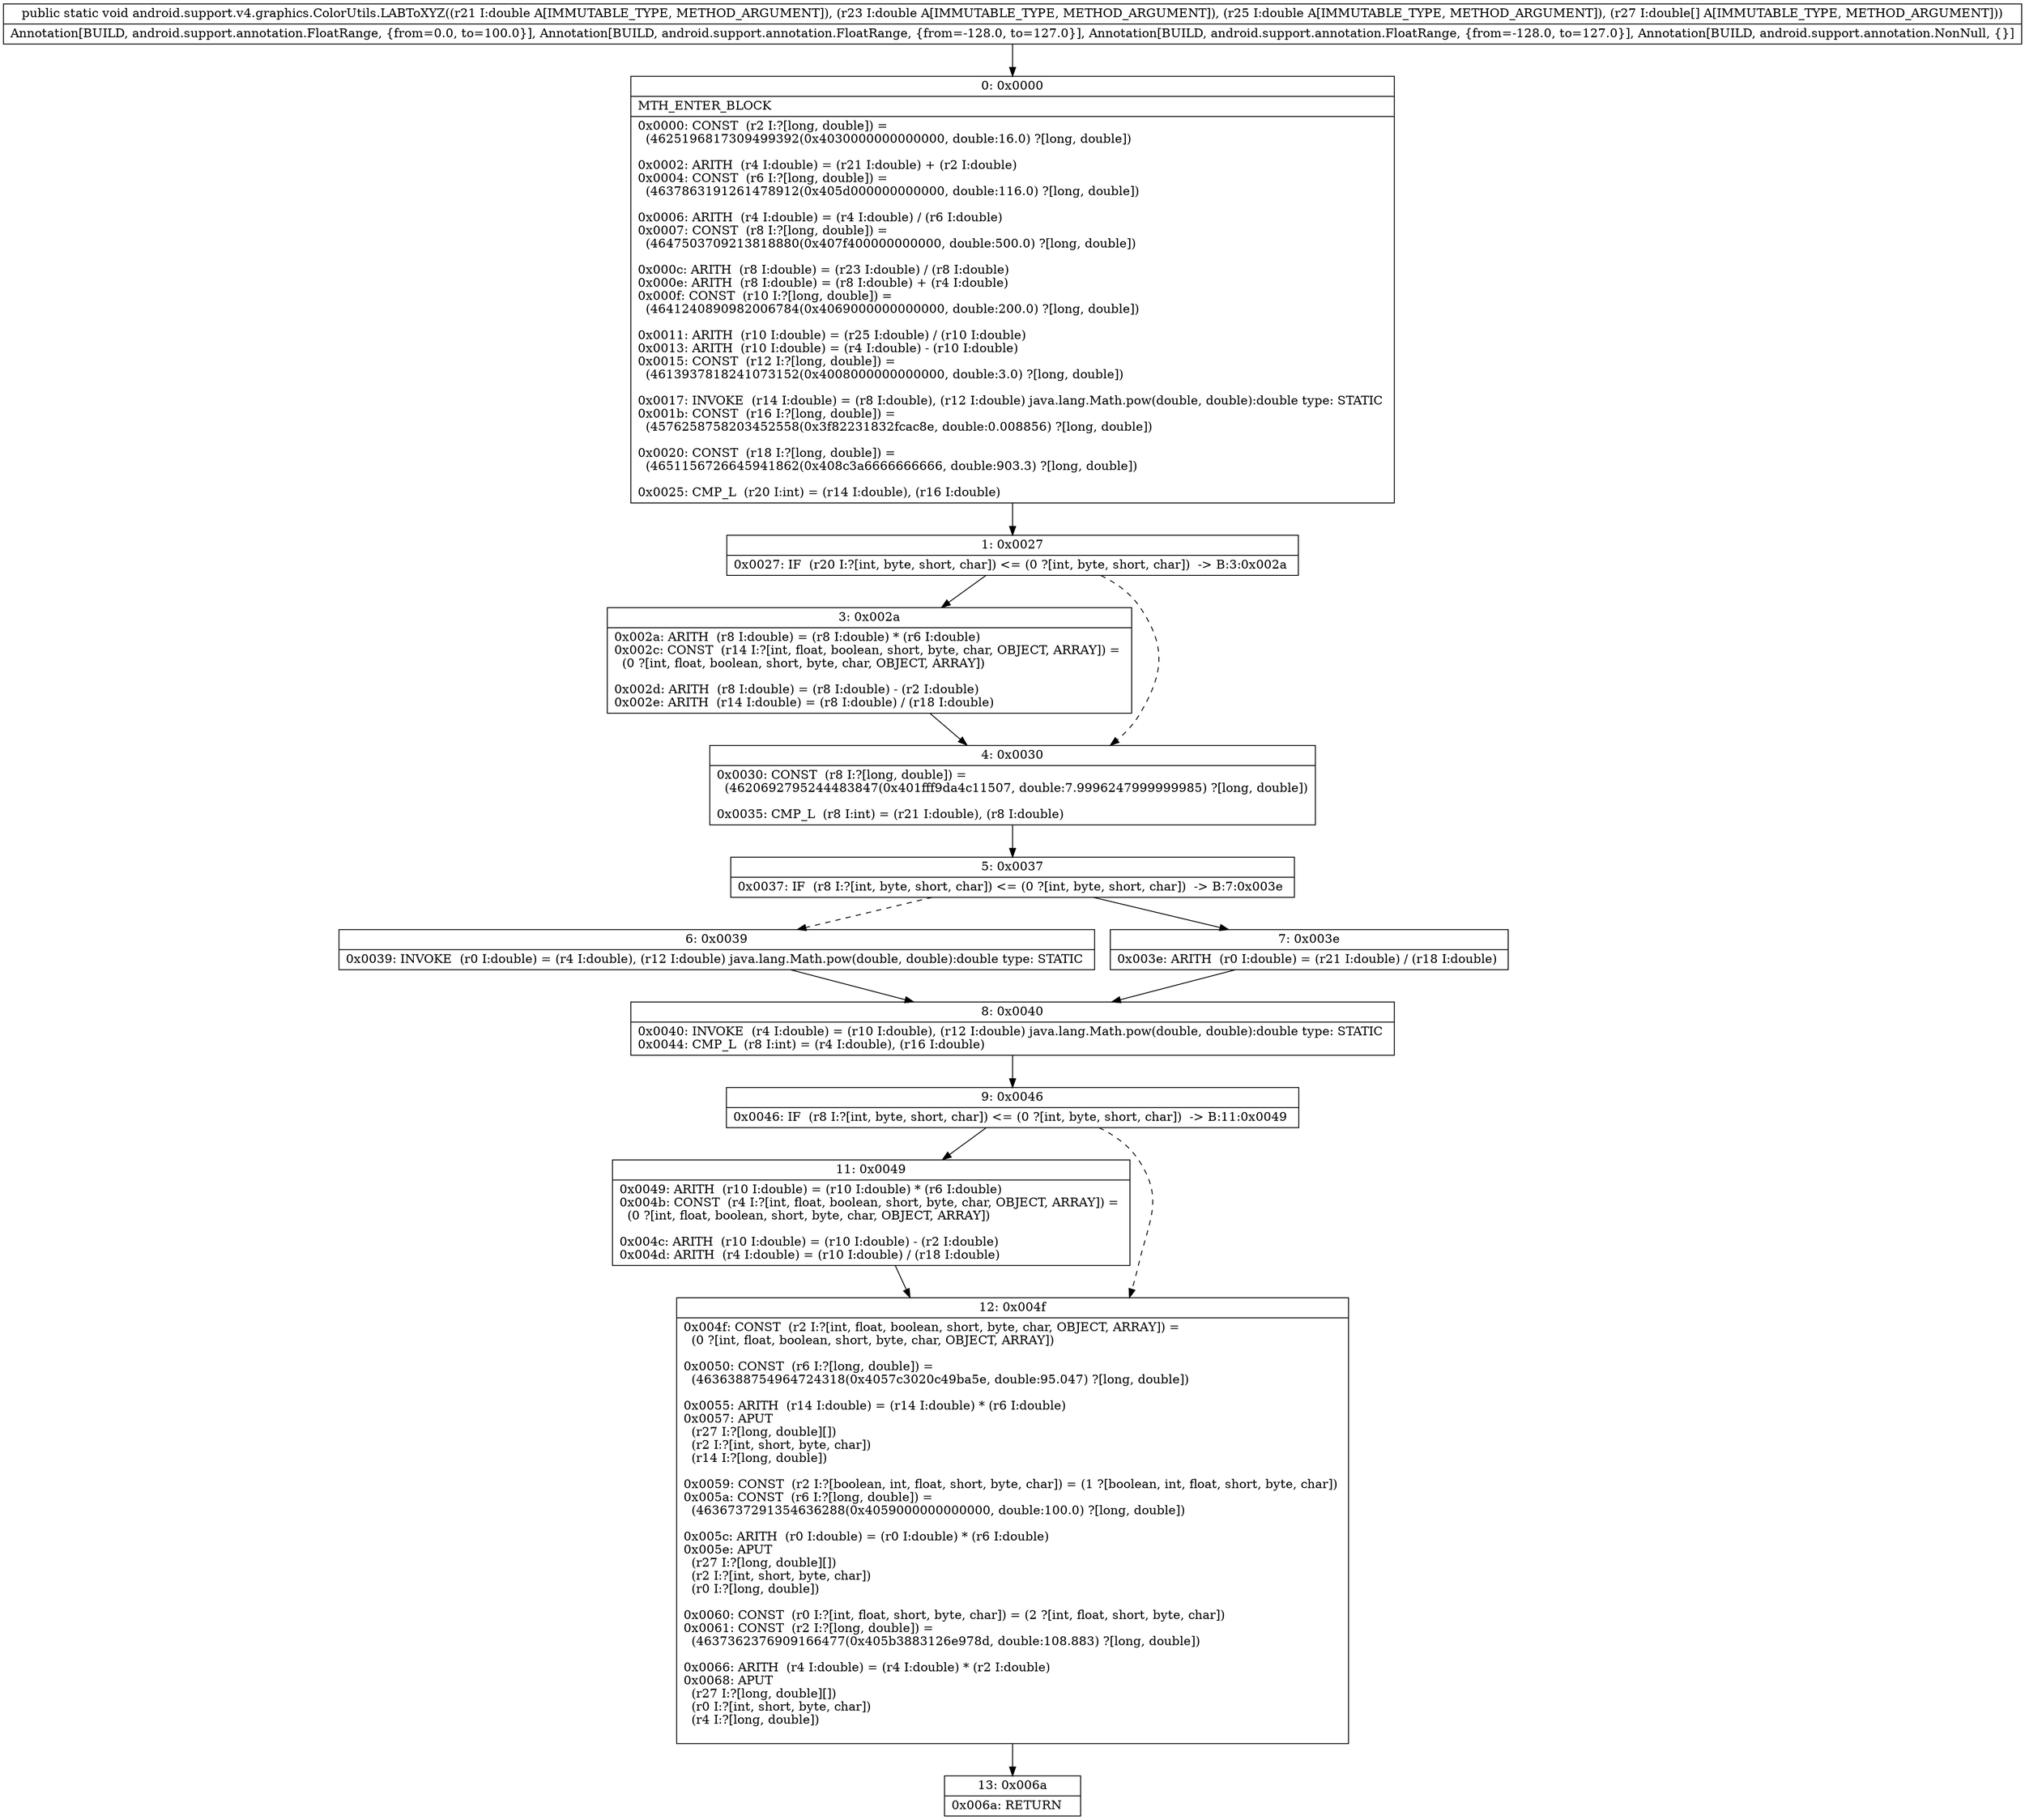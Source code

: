 digraph "CFG forandroid.support.v4.graphics.ColorUtils.LABToXYZ(DDD[D)V" {
Node_0 [shape=record,label="{0\:\ 0x0000|MTH_ENTER_BLOCK\l|0x0000: CONST  (r2 I:?[long, double]) = \l  (4625196817309499392(0x4030000000000000, double:16.0) ?[long, double])\l \l0x0002: ARITH  (r4 I:double) = (r21 I:double) + (r2 I:double) \l0x0004: CONST  (r6 I:?[long, double]) = \l  (4637863191261478912(0x405d000000000000, double:116.0) ?[long, double])\l \l0x0006: ARITH  (r4 I:double) = (r4 I:double) \/ (r6 I:double) \l0x0007: CONST  (r8 I:?[long, double]) = \l  (4647503709213818880(0x407f400000000000, double:500.0) ?[long, double])\l \l0x000c: ARITH  (r8 I:double) = (r23 I:double) \/ (r8 I:double) \l0x000e: ARITH  (r8 I:double) = (r8 I:double) + (r4 I:double) \l0x000f: CONST  (r10 I:?[long, double]) = \l  (4641240890982006784(0x4069000000000000, double:200.0) ?[long, double])\l \l0x0011: ARITH  (r10 I:double) = (r25 I:double) \/ (r10 I:double) \l0x0013: ARITH  (r10 I:double) = (r4 I:double) \- (r10 I:double) \l0x0015: CONST  (r12 I:?[long, double]) = \l  (4613937818241073152(0x4008000000000000, double:3.0) ?[long, double])\l \l0x0017: INVOKE  (r14 I:double) = (r8 I:double), (r12 I:double) java.lang.Math.pow(double, double):double type: STATIC \l0x001b: CONST  (r16 I:?[long, double]) = \l  (4576258758203452558(0x3f82231832fcac8e, double:0.008856) ?[long, double])\l \l0x0020: CONST  (r18 I:?[long, double]) = \l  (4651156726645941862(0x408c3a6666666666, double:903.3) ?[long, double])\l \l0x0025: CMP_L  (r20 I:int) = (r14 I:double), (r16 I:double) \l}"];
Node_1 [shape=record,label="{1\:\ 0x0027|0x0027: IF  (r20 I:?[int, byte, short, char]) \<= (0 ?[int, byte, short, char])  \-\> B:3:0x002a \l}"];
Node_3 [shape=record,label="{3\:\ 0x002a|0x002a: ARITH  (r8 I:double) = (r8 I:double) * (r6 I:double) \l0x002c: CONST  (r14 I:?[int, float, boolean, short, byte, char, OBJECT, ARRAY]) = \l  (0 ?[int, float, boolean, short, byte, char, OBJECT, ARRAY])\l \l0x002d: ARITH  (r8 I:double) = (r8 I:double) \- (r2 I:double) \l0x002e: ARITH  (r14 I:double) = (r8 I:double) \/ (r18 I:double) \l}"];
Node_4 [shape=record,label="{4\:\ 0x0030|0x0030: CONST  (r8 I:?[long, double]) = \l  (4620692795244483847(0x401fff9da4c11507, double:7.9996247999999985) ?[long, double])\l \l0x0035: CMP_L  (r8 I:int) = (r21 I:double), (r8 I:double) \l}"];
Node_5 [shape=record,label="{5\:\ 0x0037|0x0037: IF  (r8 I:?[int, byte, short, char]) \<= (0 ?[int, byte, short, char])  \-\> B:7:0x003e \l}"];
Node_6 [shape=record,label="{6\:\ 0x0039|0x0039: INVOKE  (r0 I:double) = (r4 I:double), (r12 I:double) java.lang.Math.pow(double, double):double type: STATIC \l}"];
Node_7 [shape=record,label="{7\:\ 0x003e|0x003e: ARITH  (r0 I:double) = (r21 I:double) \/ (r18 I:double) \l}"];
Node_8 [shape=record,label="{8\:\ 0x0040|0x0040: INVOKE  (r4 I:double) = (r10 I:double), (r12 I:double) java.lang.Math.pow(double, double):double type: STATIC \l0x0044: CMP_L  (r8 I:int) = (r4 I:double), (r16 I:double) \l}"];
Node_9 [shape=record,label="{9\:\ 0x0046|0x0046: IF  (r8 I:?[int, byte, short, char]) \<= (0 ?[int, byte, short, char])  \-\> B:11:0x0049 \l}"];
Node_11 [shape=record,label="{11\:\ 0x0049|0x0049: ARITH  (r10 I:double) = (r10 I:double) * (r6 I:double) \l0x004b: CONST  (r4 I:?[int, float, boolean, short, byte, char, OBJECT, ARRAY]) = \l  (0 ?[int, float, boolean, short, byte, char, OBJECT, ARRAY])\l \l0x004c: ARITH  (r10 I:double) = (r10 I:double) \- (r2 I:double) \l0x004d: ARITH  (r4 I:double) = (r10 I:double) \/ (r18 I:double) \l}"];
Node_12 [shape=record,label="{12\:\ 0x004f|0x004f: CONST  (r2 I:?[int, float, boolean, short, byte, char, OBJECT, ARRAY]) = \l  (0 ?[int, float, boolean, short, byte, char, OBJECT, ARRAY])\l \l0x0050: CONST  (r6 I:?[long, double]) = \l  (4636388754964724318(0x4057c3020c49ba5e, double:95.047) ?[long, double])\l \l0x0055: ARITH  (r14 I:double) = (r14 I:double) * (r6 I:double) \l0x0057: APUT  \l  (r27 I:?[long, double][])\l  (r2 I:?[int, short, byte, char])\l  (r14 I:?[long, double])\l \l0x0059: CONST  (r2 I:?[boolean, int, float, short, byte, char]) = (1 ?[boolean, int, float, short, byte, char]) \l0x005a: CONST  (r6 I:?[long, double]) = \l  (4636737291354636288(0x4059000000000000, double:100.0) ?[long, double])\l \l0x005c: ARITH  (r0 I:double) = (r0 I:double) * (r6 I:double) \l0x005e: APUT  \l  (r27 I:?[long, double][])\l  (r2 I:?[int, short, byte, char])\l  (r0 I:?[long, double])\l \l0x0060: CONST  (r0 I:?[int, float, short, byte, char]) = (2 ?[int, float, short, byte, char]) \l0x0061: CONST  (r2 I:?[long, double]) = \l  (4637362376909166477(0x405b3883126e978d, double:108.883) ?[long, double])\l \l0x0066: ARITH  (r4 I:double) = (r4 I:double) * (r2 I:double) \l0x0068: APUT  \l  (r27 I:?[long, double][])\l  (r0 I:?[int, short, byte, char])\l  (r4 I:?[long, double])\l \l}"];
Node_13 [shape=record,label="{13\:\ 0x006a|0x006a: RETURN   \l}"];
MethodNode[shape=record,label="{public static void android.support.v4.graphics.ColorUtils.LABToXYZ((r21 I:double A[IMMUTABLE_TYPE, METHOD_ARGUMENT]), (r23 I:double A[IMMUTABLE_TYPE, METHOD_ARGUMENT]), (r25 I:double A[IMMUTABLE_TYPE, METHOD_ARGUMENT]), (r27 I:double[] A[IMMUTABLE_TYPE, METHOD_ARGUMENT]))  | Annotation[BUILD, android.support.annotation.FloatRange, \{from=0.0, to=100.0\}], Annotation[BUILD, android.support.annotation.FloatRange, \{from=\-128.0, to=127.0\}], Annotation[BUILD, android.support.annotation.FloatRange, \{from=\-128.0, to=127.0\}], Annotation[BUILD, android.support.annotation.NonNull, \{\}]\l}"];
MethodNode -> Node_0;
Node_0 -> Node_1;
Node_1 -> Node_3;
Node_1 -> Node_4[style=dashed];
Node_3 -> Node_4;
Node_4 -> Node_5;
Node_5 -> Node_6[style=dashed];
Node_5 -> Node_7;
Node_6 -> Node_8;
Node_7 -> Node_8;
Node_8 -> Node_9;
Node_9 -> Node_11;
Node_9 -> Node_12[style=dashed];
Node_11 -> Node_12;
Node_12 -> Node_13;
}

